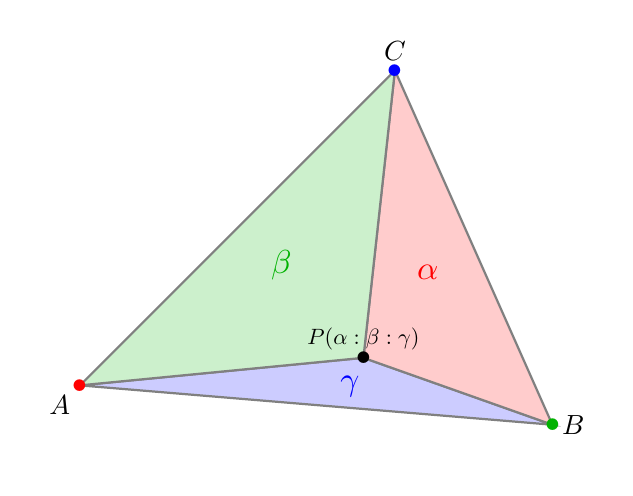 ﻿\begin{tikzpicture}[scale=2]
\coordinate (A) at (0,0);
\coordinate (B) at (3,-0.25);
\coordinate (C) at (2,2);
%\draw[black, very thick] (A) -- (B) -- (C) -- cycle;
\node at (A) [below left] {$A$};
\node at (B) [right] {$B$};
\node at (C) [above] {$C$};


% coord bary 1-u-v, u, v
% Attention ! pas d'espace dans les coordonnées 
\coordinate (Q) at (barycentric cs:A=0.35,B=0.5,C=0.15);

\filldraw[draw=gray,  thick,fill=blue!20] (A) -- (B) -- (Q) -- cycle;
\filldraw[draw=gray,  thick,fill=red!20] (B) -- (C) -- (Q) -- cycle;
\filldraw[draw=gray,  thick,fill=green!70!black!20] (C) -- (A) -- (Q) -- cycle;

\node[scale=4,red] at (A) {.};
\node[scale=4,green!70!black] at (B) {.};
\node[scale=4,blue] at (C) {.};


\node[scale=4,black] at (Q) {.};
\node[above,black,scale=0.8] at (Q) {$P(\alpha:\beta:\gamma)$};

\node[red,scale=1.2] at (barycentric cs:A=0.3,B=1.1,C=1) {$\alpha$};
\node[green!70!black,scale=1.2]  at (barycentric cs:A=1.1,B=0.4,C=1) {$\beta$};
\node[blue,scale=1.2]  at (barycentric cs:A=1,B=1.3,C=0.15) {$\gamma$};

\end{tikzpicture}